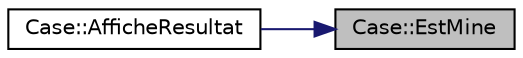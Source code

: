 digraph "Case::EstMine"
{
 // LATEX_PDF_SIZE
  edge [fontname="Helvetica",fontsize="10",labelfontname="Helvetica",labelfontsize="10"];
  node [fontname="Helvetica",fontsize="10",shape=record];
  rankdir="RL";
  Node1 [label="Case::EstMine",height=0.2,width=0.4,color="black", fillcolor="grey75", style="filled", fontcolor="black",tooltip=" "];
  Node1 -> Node2 [dir="back",color="midnightblue",fontsize="10",style="solid",fontname="Helvetica"];
  Node2 [label="Case::AfficheResultat",height=0.2,width=0.4,color="black", fillcolor="white", style="filled",URL="$class_case.html#a2ab84f1ccc3978eef274eaa487f6c676",tooltip=" "];
}
